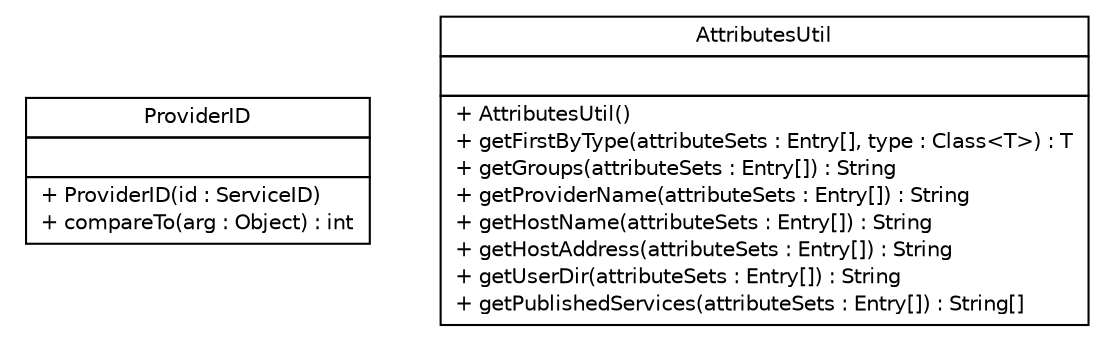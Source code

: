 #!/usr/local/bin/dot
#
# Class diagram 
# Generated by UMLGraph version R5_6 (http://www.umlgraph.org/)
#

digraph G {
	edge [fontname="Helvetica",fontsize=10,labelfontname="Helvetica",labelfontsize=10];
	node [fontname="Helvetica",fontsize=10,shape=plaintext];
	nodesep=0.25;
	ranksep=0.5;
	// sorcer.jini.lookup.ProviderID
	c11261 [label=<<table title="sorcer.jini.lookup.ProviderID" border="0" cellborder="1" cellspacing="0" cellpadding="2" port="p" href="./ProviderID.html">
		<tr><td><table border="0" cellspacing="0" cellpadding="1">
<tr><td align="center" balign="center"> ProviderID </td></tr>
		</table></td></tr>
		<tr><td><table border="0" cellspacing="0" cellpadding="1">
<tr><td align="left" balign="left">  </td></tr>
		</table></td></tr>
		<tr><td><table border="0" cellspacing="0" cellpadding="1">
<tr><td align="left" balign="left"> + ProviderID(id : ServiceID) </td></tr>
<tr><td align="left" balign="left"> + compareTo(arg : Object) : int </td></tr>
		</table></td></tr>
		</table>>, URL="./ProviderID.html", fontname="Helvetica", fontcolor="black", fontsize=10.0];
	// sorcer.jini.lookup.AttributesUtil
	c11262 [label=<<table title="sorcer.jini.lookup.AttributesUtil" border="0" cellborder="1" cellspacing="0" cellpadding="2" port="p" href="./AttributesUtil.html">
		<tr><td><table border="0" cellspacing="0" cellpadding="1">
<tr><td align="center" balign="center"> AttributesUtil </td></tr>
		</table></td></tr>
		<tr><td><table border="0" cellspacing="0" cellpadding="1">
<tr><td align="left" balign="left">  </td></tr>
		</table></td></tr>
		<tr><td><table border="0" cellspacing="0" cellpadding="1">
<tr><td align="left" balign="left"> + AttributesUtil() </td></tr>
<tr><td align="left" balign="left"> + getFirstByType(attributeSets : Entry[], type : Class&lt;T&gt;) : T </td></tr>
<tr><td align="left" balign="left"> + getGroups(attributeSets : Entry[]) : String </td></tr>
<tr><td align="left" balign="left"> + getProviderName(attributeSets : Entry[]) : String </td></tr>
<tr><td align="left" balign="left"> + getHostName(attributeSets : Entry[]) : String </td></tr>
<tr><td align="left" balign="left"> + getHostAddress(attributeSets : Entry[]) : String </td></tr>
<tr><td align="left" balign="left"> + getUserDir(attributeSets : Entry[]) : String </td></tr>
<tr><td align="left" balign="left"> + getPublishedServices(attributeSets : Entry[]) : String[] </td></tr>
		</table></td></tr>
		</table>>, URL="./AttributesUtil.html", fontname="Helvetica", fontcolor="black", fontsize=10.0];
}

